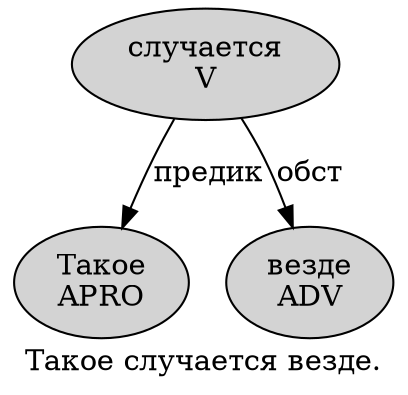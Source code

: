 digraph SENTENCE_2461 {
	graph [label="Такое случается везде."]
	node [style=filled]
		0 [label="Такое
APRO" color="" fillcolor=lightgray penwidth=1 shape=ellipse]
		1 [label="случается
V" color="" fillcolor=lightgray penwidth=1 shape=ellipse]
		2 [label="везде
ADV" color="" fillcolor=lightgray penwidth=1 shape=ellipse]
			1 -> 0 [label="предик"]
			1 -> 2 [label="обст"]
}